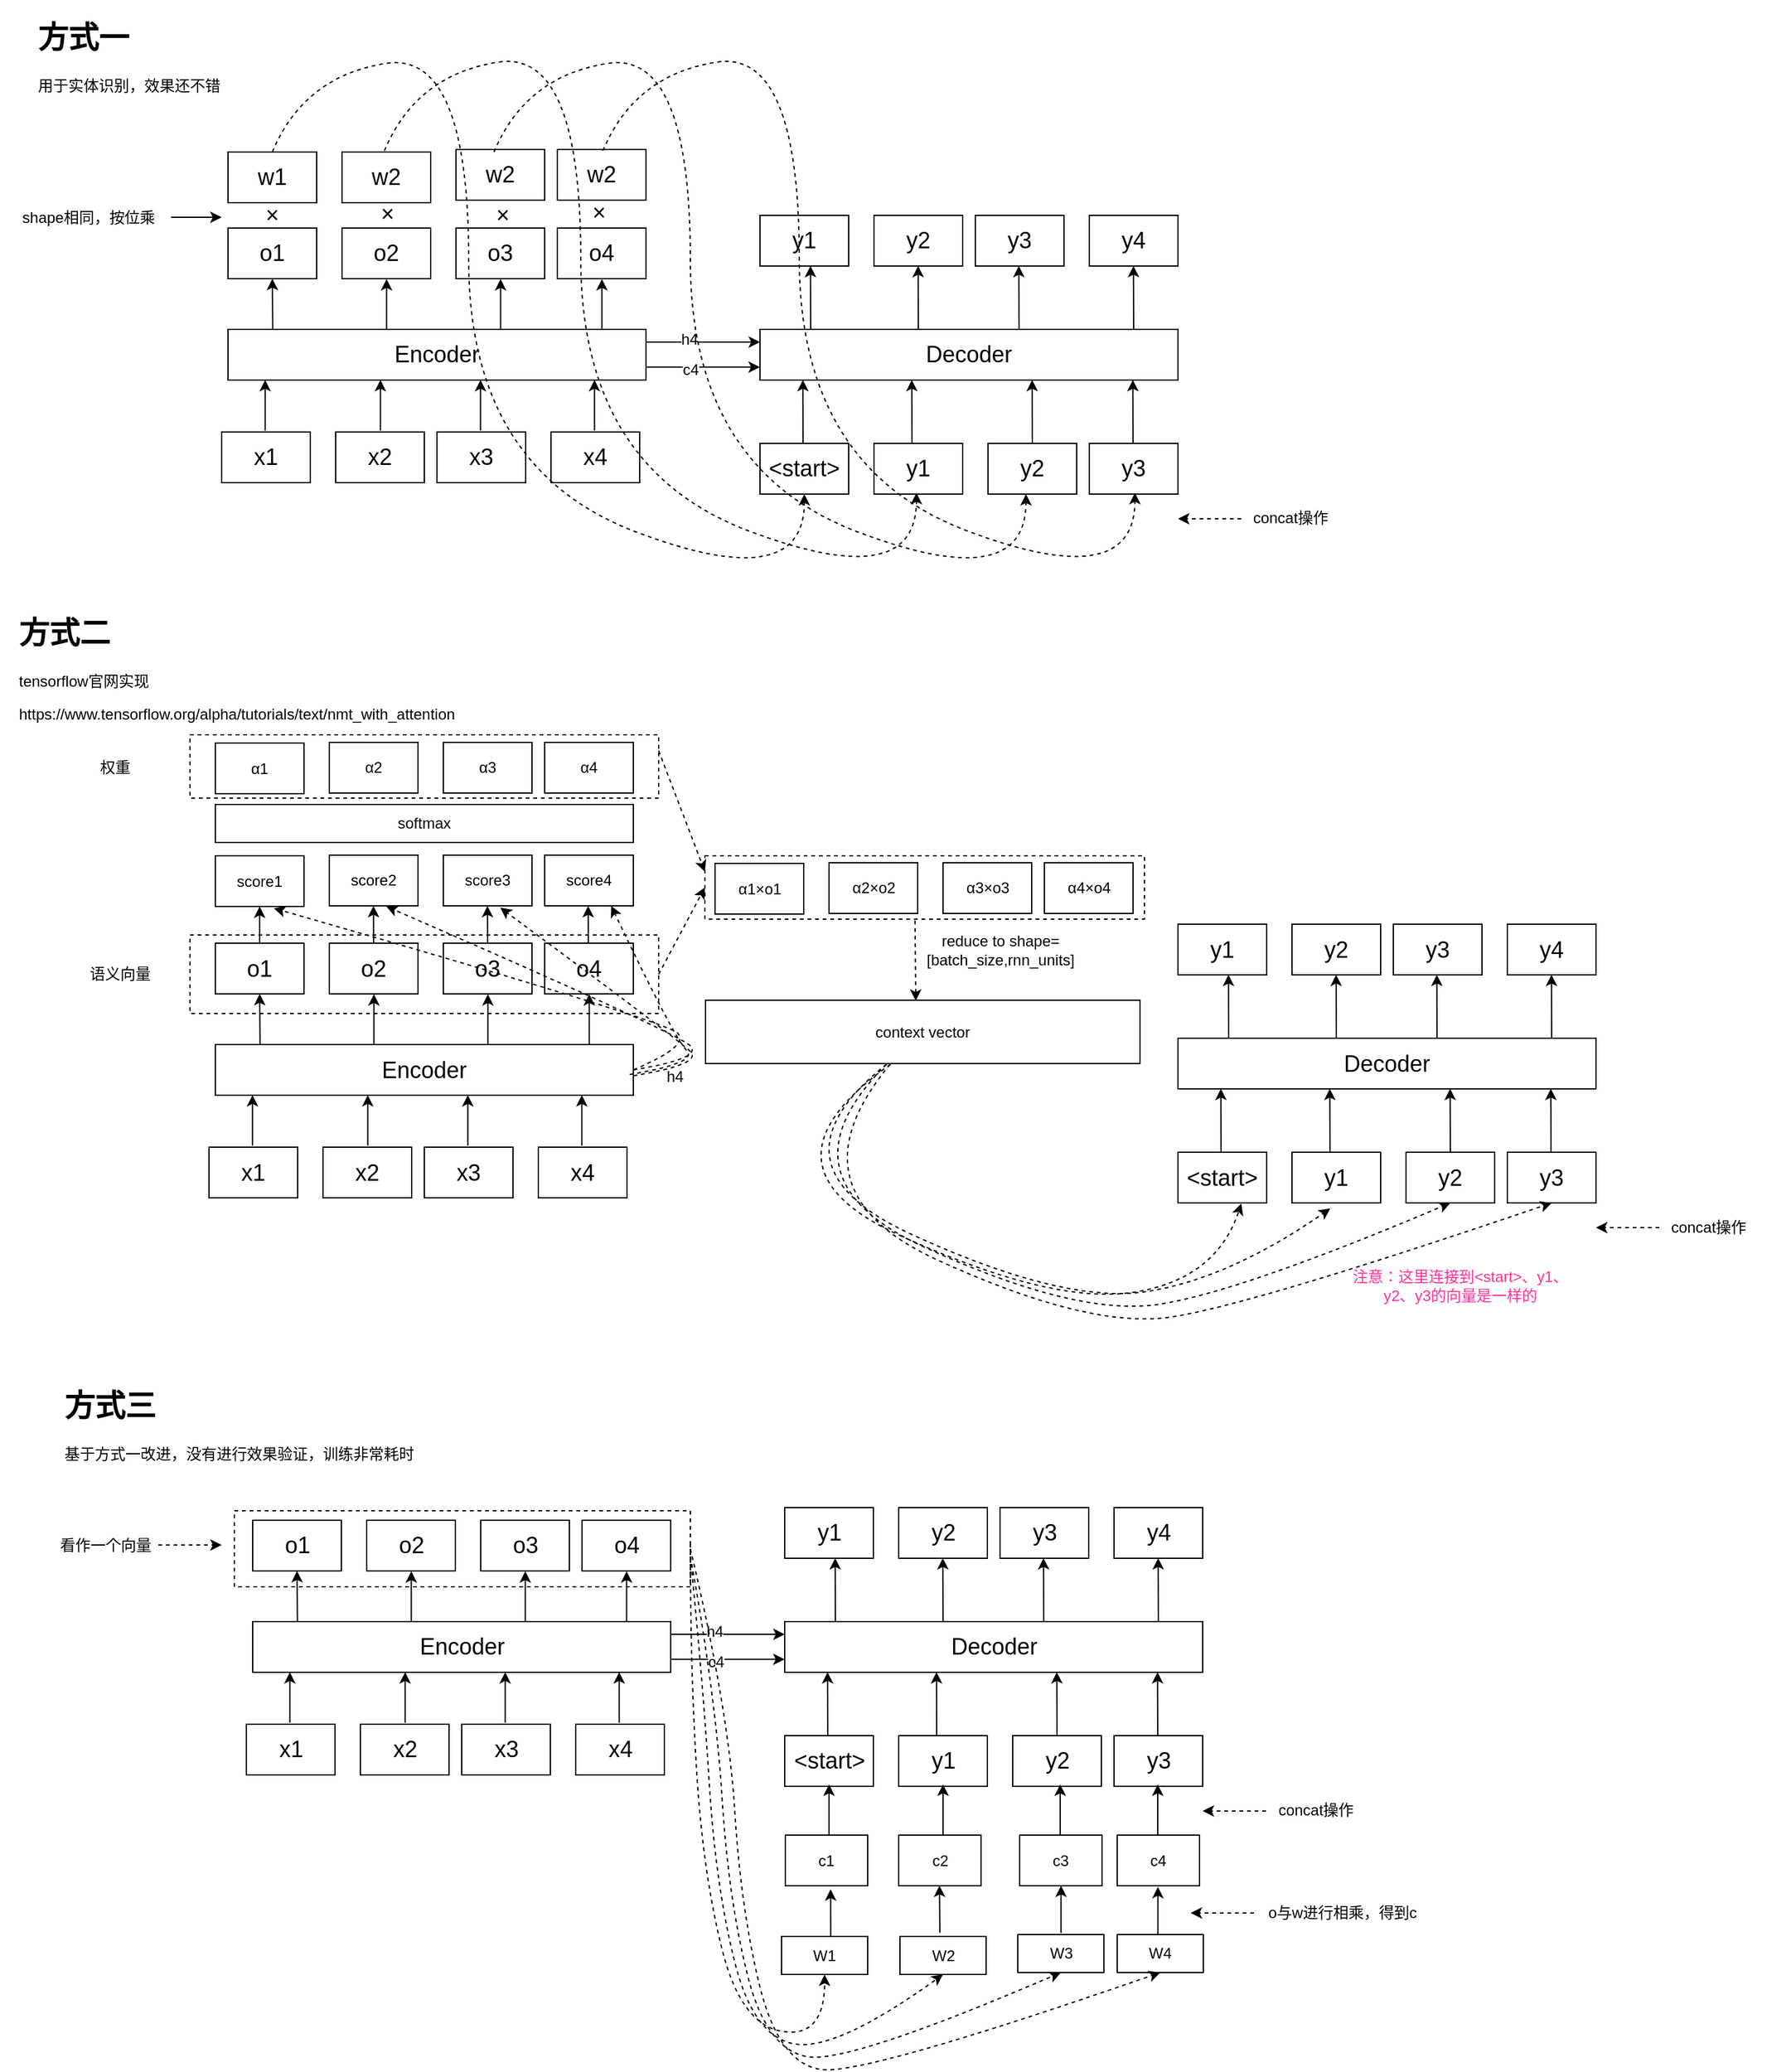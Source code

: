 <mxfile version="10.6.8"><diagram id="kOl_Muv2da4jbgC5ucgN" name="Page-1"><mxGraphModel dx="2658" dy="1694" grid="1" gridSize="10" guides="1" tooltips="1" connect="1" arrows="1" fold="1" page="1" pageScale="1" pageWidth="2339" pageHeight="3300" math="0" shadow="0"><root><mxCell id="0"/><mxCell id="1" parent="0"/><mxCell id="mDI550b-f837Wu_zCt4z-213" value="" style="rounded=0;whiteSpace=wrap;html=1;fontColor=#FF3399;dashed=1;" vertex="1" parent="1"><mxGeometry x="335" y="1342.5" width="360" height="60" as="geometry"/></mxCell><mxCell id="mDI550b-f837Wu_zCt4z-120" value="" style="rounded=0;whiteSpace=wrap;html=1;dashed=1;" vertex="1" parent="1"><mxGeometry x="300" y="730" width="370" height="50" as="geometry"/></mxCell><mxCell id="mDI550b-f837Wu_zCt4z-116" value="" style="rounded=0;whiteSpace=wrap;html=1;dashed=1;" vertex="1" parent="1"><mxGeometry x="300" y="888" width="370" height="62" as="geometry"/></mxCell><mxCell id="mDI550b-f837Wu_zCt4z-1" value="&lt;font style=&quot;font-size: 18px&quot;&gt;Encoder&lt;/font&gt;" style="rounded=0;whiteSpace=wrap;html=1;" vertex="1" parent="1"><mxGeometry x="330" y="410" width="330" height="40" as="geometry"/></mxCell><mxCell id="mDI550b-f837Wu_zCt4z-3" value="&lt;font style=&quot;font-size: 18px&quot;&gt;o1&lt;/font&gt;" style="rounded=0;whiteSpace=wrap;html=1;" vertex="1" parent="1"><mxGeometry x="330" y="330" width="70" height="40" as="geometry"/></mxCell><mxCell id="mDI550b-f837Wu_zCt4z-4" value="&lt;font style=&quot;font-size: 18px&quot;&gt;o2&lt;/font&gt;" style="rounded=0;whiteSpace=wrap;html=1;" vertex="1" parent="1"><mxGeometry x="420" y="330" width="70" height="40" as="geometry"/></mxCell><mxCell id="mDI550b-f837Wu_zCt4z-5" value="&lt;font style=&quot;font-size: 18px&quot;&gt;o3&lt;/font&gt;" style="rounded=0;whiteSpace=wrap;html=1;" vertex="1" parent="1"><mxGeometry x="510" y="330" width="70" height="40" as="geometry"/></mxCell><mxCell id="mDI550b-f837Wu_zCt4z-6" value="&lt;font style=&quot;font-size: 18px&quot;&gt;o4&lt;/font&gt;" style="rounded=0;whiteSpace=wrap;html=1;" vertex="1" parent="1"><mxGeometry x="590" y="330" width="70" height="40" as="geometry"/></mxCell><mxCell id="mDI550b-f837Wu_zCt4z-7" value="" style="endArrow=classic;html=1;entryX=0.5;entryY=1;entryDx=0;entryDy=0;exitX=0.107;exitY=0;exitDx=0;exitDy=0;exitPerimeter=0;" edge="1" parent="1" source="mDI550b-f837Wu_zCt4z-1" target="mDI550b-f837Wu_zCt4z-3"><mxGeometry width="50" height="50" relative="1" as="geometry"><mxPoint x="290" y="470" as="sourcePoint"/><mxPoint x="340" y="420" as="targetPoint"/></mxGeometry></mxCell><mxCell id="mDI550b-f837Wu_zCt4z-8" value="" style="endArrow=classic;html=1;entryX=0.5;entryY=1;entryDx=0;entryDy=0;exitX=0.107;exitY=0;exitDx=0;exitDy=0;exitPerimeter=0;" edge="1" parent="1"><mxGeometry width="50" height="50" relative="1" as="geometry"><mxPoint x="455.2" y="410.2" as="sourcePoint"/><mxPoint x="455.2" y="370.2" as="targetPoint"/></mxGeometry></mxCell><mxCell id="mDI550b-f837Wu_zCt4z-9" value="" style="endArrow=classic;html=1;entryX=0.5;entryY=1;entryDx=0;entryDy=0;exitX=0.107;exitY=0;exitDx=0;exitDy=0;exitPerimeter=0;" edge="1" parent="1"><mxGeometry width="50" height="50" relative="1" as="geometry"><mxPoint x="545.2" y="410.2" as="sourcePoint"/><mxPoint x="545.2" y="370.2" as="targetPoint"/></mxGeometry></mxCell><mxCell id="mDI550b-f837Wu_zCt4z-10" value="" style="endArrow=classic;html=1;entryX=0.5;entryY=1;entryDx=0;entryDy=0;exitX=0.107;exitY=0;exitDx=0;exitDy=0;exitPerimeter=0;" edge="1" parent="1"><mxGeometry width="50" height="50" relative="1" as="geometry"><mxPoint x="625.2" y="410.2" as="sourcePoint"/><mxPoint x="625.2" y="370.2" as="targetPoint"/></mxGeometry></mxCell><mxCell id="mDI550b-f837Wu_zCt4z-11" value="&lt;font style=&quot;font-size: 18px&quot;&gt;Decoder&lt;br&gt;&lt;/font&gt;" style="rounded=0;whiteSpace=wrap;html=1;" vertex="1" parent="1"><mxGeometry x="750" y="410" width="330" height="40" as="geometry"/></mxCell><mxCell id="mDI550b-f837Wu_zCt4z-13" value="&lt;font style=&quot;font-size: 18px&quot;&gt;&amp;lt;start&amp;gt;&lt;/font&gt;" style="rounded=0;whiteSpace=wrap;html=1;" vertex="1" parent="1"><mxGeometry x="750" y="500" width="70" height="40" as="geometry"/></mxCell><mxCell id="mDI550b-f837Wu_zCt4z-14" value="&lt;font style=&quot;font-size: 18px&quot;&gt;y1&lt;/font&gt;" style="rounded=0;whiteSpace=wrap;html=1;" vertex="1" parent="1"><mxGeometry x="840" y="500" width="70" height="40" as="geometry"/></mxCell><mxCell id="mDI550b-f837Wu_zCt4z-15" value="&lt;font style=&quot;font-size: 18px&quot;&gt;y2&lt;/font&gt;" style="rounded=0;whiteSpace=wrap;html=1;" vertex="1" parent="1"><mxGeometry x="930" y="500" width="70" height="40" as="geometry"/></mxCell><mxCell id="mDI550b-f837Wu_zCt4z-18" value="&lt;font style=&quot;font-size: 18px&quot;&gt;y3&lt;/font&gt;" style="rounded=0;whiteSpace=wrap;html=1;" vertex="1" parent="1"><mxGeometry x="1010" y="500" width="70" height="40" as="geometry"/></mxCell><mxCell id="mDI550b-f837Wu_zCt4z-19" value="&lt;font style=&quot;font-size: 18px&quot;&gt;y1&lt;/font&gt;" style="rounded=0;whiteSpace=wrap;html=1;" vertex="1" parent="1"><mxGeometry x="750" y="320" width="70" height="40" as="geometry"/></mxCell><mxCell id="mDI550b-f837Wu_zCt4z-20" value="&lt;font style=&quot;font-size: 18px&quot;&gt;y2&lt;/font&gt;" style="rounded=0;whiteSpace=wrap;html=1;" vertex="1" parent="1"><mxGeometry x="840" y="320" width="70" height="40" as="geometry"/></mxCell><mxCell id="mDI550b-f837Wu_zCt4z-21" value="&lt;font style=&quot;font-size: 18px&quot;&gt;y3&lt;/font&gt;" style="rounded=0;whiteSpace=wrap;html=1;" vertex="1" parent="1"><mxGeometry x="920" y="320" width="70" height="40" as="geometry"/></mxCell><mxCell id="mDI550b-f837Wu_zCt4z-22" value="&lt;font style=&quot;font-size: 18px&quot;&gt;y4&lt;/font&gt;" style="rounded=0;whiteSpace=wrap;html=1;" vertex="1" parent="1"><mxGeometry x="1010" y="320" width="70" height="40" as="geometry"/></mxCell><mxCell id="mDI550b-f837Wu_zCt4z-23" value="&lt;font style=&quot;font-size: 18px&quot;&gt;x1&lt;/font&gt;" style="rounded=0;whiteSpace=wrap;html=1;" vertex="1" parent="1"><mxGeometry x="325" y="491" width="70" height="40" as="geometry"/></mxCell><mxCell id="mDI550b-f837Wu_zCt4z-24" value="&lt;font style=&quot;font-size: 18px&quot;&gt;x2&lt;/font&gt;" style="rounded=0;whiteSpace=wrap;html=1;" vertex="1" parent="1"><mxGeometry x="415" y="491" width="70" height="40" as="geometry"/></mxCell><mxCell id="mDI550b-f837Wu_zCt4z-25" value="&lt;font style=&quot;font-size: 18px&quot;&gt;x3&lt;/font&gt;" style="rounded=0;whiteSpace=wrap;html=1;" vertex="1" parent="1"><mxGeometry x="495" y="491" width="70" height="40" as="geometry"/></mxCell><mxCell id="mDI550b-f837Wu_zCt4z-26" value="&lt;font style=&quot;font-size: 18px&quot;&gt;x4&lt;/font&gt;" style="rounded=0;whiteSpace=wrap;html=1;" vertex="1" parent="1"><mxGeometry x="585" y="491" width="70" height="40" as="geometry"/></mxCell><mxCell id="mDI550b-f837Wu_zCt4z-27" value="" style="endArrow=classic;html=1;entryX=0.5;entryY=1;entryDx=0;entryDy=0;exitX=0.107;exitY=0;exitDx=0;exitDy=0;exitPerimeter=0;" edge="1" parent="1"><mxGeometry width="50" height="50" relative="1" as="geometry"><mxPoint x="359.333" y="489.833" as="sourcePoint"/><mxPoint x="359.333" y="449.833" as="targetPoint"/></mxGeometry></mxCell><mxCell id="mDI550b-f837Wu_zCt4z-28" value="" style="endArrow=classic;html=1;entryX=0.5;entryY=1;entryDx=0;entryDy=0;exitX=0.107;exitY=0;exitDx=0;exitDy=0;exitPerimeter=0;" edge="1" parent="1"><mxGeometry width="50" height="50" relative="1" as="geometry"><mxPoint x="450.333" y="489.833" as="sourcePoint"/><mxPoint x="450.333" y="449.833" as="targetPoint"/></mxGeometry></mxCell><mxCell id="mDI550b-f837Wu_zCt4z-29" value="" style="endArrow=classic;html=1;entryX=0.5;entryY=1;entryDx=0;entryDy=0;exitX=0.107;exitY=0;exitDx=0;exitDy=0;exitPerimeter=0;" edge="1" parent="1"><mxGeometry width="50" height="50" relative="1" as="geometry"><mxPoint x="529.333" y="489.833" as="sourcePoint"/><mxPoint x="529.333" y="449.833" as="targetPoint"/></mxGeometry></mxCell><mxCell id="mDI550b-f837Wu_zCt4z-30" value="" style="endArrow=classic;html=1;entryX=0.5;entryY=1;entryDx=0;entryDy=0;exitX=0.107;exitY=0;exitDx=0;exitDy=0;exitPerimeter=0;" edge="1" parent="1"><mxGeometry width="50" height="50" relative="1" as="geometry"><mxPoint x="619.333" y="489.833" as="sourcePoint"/><mxPoint x="619.333" y="449.833" as="targetPoint"/></mxGeometry></mxCell><mxCell id="mDI550b-f837Wu_zCt4z-33" value="&lt;font style=&quot;font-size: 18px&quot;&gt;w1&lt;/font&gt;" style="rounded=0;whiteSpace=wrap;html=1;" vertex="1" parent="1"><mxGeometry x="330" y="270" width="70" height="40" as="geometry"/></mxCell><mxCell id="mDI550b-f837Wu_zCt4z-34" value="&lt;font style=&quot;font-size: 18px&quot;&gt;w2&lt;/font&gt;" style="rounded=0;whiteSpace=wrap;html=1;" vertex="1" parent="1"><mxGeometry x="420" y="270" width="70" height="40" as="geometry"/></mxCell><mxCell id="mDI550b-f837Wu_zCt4z-35" value="&lt;font style=&quot;font-size: 18px&quot;&gt;w2&lt;/font&gt;" style="rounded=0;whiteSpace=wrap;html=1;" vertex="1" parent="1"><mxGeometry x="510" y="268" width="70" height="40" as="geometry"/></mxCell><mxCell id="mDI550b-f837Wu_zCt4z-36" value="&lt;font style=&quot;font-size: 18px&quot;&gt;w2&lt;/font&gt;" style="rounded=0;whiteSpace=wrap;html=1;" vertex="1" parent="1"><mxGeometry x="590" y="268" width="70" height="40" as="geometry"/></mxCell><mxCell id="mDI550b-f837Wu_zCt4z-37" value="&lt;font style=&quot;font-size: 18px&quot;&gt;×&lt;/font&gt;" style="text;html=1;strokeColor=none;fillColor=none;align=center;verticalAlign=middle;whiteSpace=wrap;rounded=0;" vertex="1" parent="1"><mxGeometry x="345" y="310" width="40" height="20" as="geometry"/></mxCell><mxCell id="mDI550b-f837Wu_zCt4z-38" value="&lt;font style=&quot;font-size: 18px&quot;&gt;×&lt;/font&gt;" style="text;html=1;strokeColor=none;fillColor=none;align=center;verticalAlign=middle;whiteSpace=wrap;rounded=0;" vertex="1" parent="1"><mxGeometry x="436" y="309" width="40" height="20" as="geometry"/></mxCell><mxCell id="mDI550b-f837Wu_zCt4z-39" value="&lt;font style=&quot;font-size: 18px&quot;&gt;×&lt;/font&gt;" style="text;html=1;strokeColor=none;fillColor=none;align=center;verticalAlign=middle;whiteSpace=wrap;rounded=0;" vertex="1" parent="1"><mxGeometry x="527" y="310" width="40" height="20" as="geometry"/></mxCell><mxCell id="mDI550b-f837Wu_zCt4z-40" value="&lt;font style=&quot;font-size: 18px&quot;&gt;×&lt;/font&gt;" style="text;html=1;strokeColor=none;fillColor=none;align=center;verticalAlign=middle;whiteSpace=wrap;rounded=0;" vertex="1" parent="1"><mxGeometry x="603" y="308" width="40" height="20" as="geometry"/></mxCell><mxCell id="mDI550b-f837Wu_zCt4z-41" value="&lt;font style=&quot;font-size: 12px&quot;&gt;shape相同，按位乘&lt;/font&gt;" style="text;html=1;strokeColor=none;fillColor=none;align=center;verticalAlign=middle;whiteSpace=wrap;rounded=0;" vertex="1" parent="1"><mxGeometry x="150" y="312" width="140" height="20" as="geometry"/></mxCell><mxCell id="mDI550b-f837Wu_zCt4z-42" value="" style="endArrow=classic;html=1;" edge="1" parent="1"><mxGeometry width="50" height="50" relative="1" as="geometry"><mxPoint x="285" y="321.5" as="sourcePoint"/><mxPoint x="325" y="321.5" as="targetPoint"/></mxGeometry></mxCell><mxCell id="mDI550b-f837Wu_zCt4z-45" value="" style="endArrow=classic;html=1;exitX=1;exitY=0.25;exitDx=0;exitDy=0;entryX=0;entryY=0.25;entryDx=0;entryDy=0;" edge="1" parent="1" source="mDI550b-f837Wu_zCt4z-1" target="mDI550b-f837Wu_zCt4z-11"><mxGeometry width="50" height="50" relative="1" as="geometry"><mxPoint x="670" y="430" as="sourcePoint"/><mxPoint x="720" y="380" as="targetPoint"/></mxGeometry></mxCell><mxCell id="mDI550b-f837Wu_zCt4z-47" value="h4" style="text;html=1;resizable=0;points=[];align=center;verticalAlign=middle;labelBackgroundColor=#ffffff;" vertex="1" connectable="0" parent="mDI550b-f837Wu_zCt4z-45"><mxGeometry x="-0.246" y="2" relative="1" as="geometry"><mxPoint as="offset"/></mxGeometry></mxCell><mxCell id="mDI550b-f837Wu_zCt4z-46" value="" style="endArrow=classic;html=1;exitX=1;exitY=0.25;exitDx=0;exitDy=0;entryX=0;entryY=0.25;entryDx=0;entryDy=0;" edge="1" parent="1"><mxGeometry width="50" height="50" relative="1" as="geometry"><mxPoint x="660.241" y="439.759" as="sourcePoint"/><mxPoint x="749.897" y="439.759" as="targetPoint"/></mxGeometry></mxCell><mxCell id="mDI550b-f837Wu_zCt4z-48" value="c4&lt;br&gt;" style="text;html=1;resizable=0;points=[];align=center;verticalAlign=middle;labelBackgroundColor=#ffffff;" vertex="1" connectable="0" parent="mDI550b-f837Wu_zCt4z-46"><mxGeometry x="-0.215" y="-2" relative="1" as="geometry"><mxPoint as="offset"/></mxGeometry></mxCell><mxCell id="mDI550b-f837Wu_zCt4z-50" value="" style="curved=1;endArrow=classic;html=1;entryX=0.5;entryY=1;entryDx=0;entryDy=0;exitX=0.5;exitY=0;exitDx=0;exitDy=0;dashed=1;" edge="1" parent="1" source="mDI550b-f837Wu_zCt4z-33" target="mDI550b-f837Wu_zCt4z-13"><mxGeometry width="50" height="50" relative="1" as="geometry"><mxPoint x="400" y="670" as="sourcePoint"/><mxPoint x="450" y="620" as="targetPoint"/><Array as="points"><mxPoint x="390" y="210"/><mxPoint x="520" y="190"/><mxPoint x="520" y="520"/><mxPoint x="785" y="620"/></Array></mxGeometry></mxCell><mxCell id="mDI550b-f837Wu_zCt4z-51" value="" style="curved=1;endArrow=classic;html=1;entryX=0.5;entryY=1;entryDx=0;entryDy=0;exitX=0.5;exitY=0;exitDx=0;exitDy=0;dashed=1;" edge="1" parent="1"><mxGeometry width="50" height="50" relative="1" as="geometry"><mxPoint x="453.5" y="269" as="sourcePoint"/><mxPoint x="873.5" y="539" as="targetPoint"/><Array as="points"><mxPoint x="478.5" y="209"/><mxPoint x="608.5" y="189"/><mxPoint x="608.5" y="519"/><mxPoint x="873.5" y="619"/></Array></mxGeometry></mxCell><mxCell id="mDI550b-f837Wu_zCt4z-52" value="" style="curved=1;endArrow=classic;html=1;entryX=0.5;entryY=1;entryDx=0;entryDy=0;exitX=0.5;exitY=0;exitDx=0;exitDy=0;dashed=1;" edge="1" parent="1"><mxGeometry width="50" height="50" relative="1" as="geometry"><mxPoint x="540" y="270" as="sourcePoint"/><mxPoint x="960" y="540" as="targetPoint"/><Array as="points"><mxPoint x="565" y="210"/><mxPoint x="695" y="190"/><mxPoint x="695" y="520"/><mxPoint x="960" y="620"/></Array></mxGeometry></mxCell><mxCell id="mDI550b-f837Wu_zCt4z-53" value="" style="curved=1;endArrow=classic;html=1;entryX=0.5;entryY=1;entryDx=0;entryDy=0;exitX=0.5;exitY=0;exitDx=0;exitDy=0;dashed=1;" edge="1" parent="1"><mxGeometry width="50" height="50" relative="1" as="geometry"><mxPoint x="626" y="269" as="sourcePoint"/><mxPoint x="1046" y="539" as="targetPoint"/><Array as="points"><mxPoint x="651" y="209"/><mxPoint x="781" y="189"/><mxPoint x="781" y="519"/><mxPoint x="1046" y="619"/></Array></mxGeometry></mxCell><mxCell id="mDI550b-f837Wu_zCt4z-54" value="concat操作" style="text;html=1;strokeColor=none;fillColor=none;align=center;verticalAlign=middle;whiteSpace=wrap;rounded=0;" vertex="1" parent="1"><mxGeometry x="1124" y="549" width="90" height="20" as="geometry"/></mxCell><mxCell id="mDI550b-f837Wu_zCt4z-55" value="" style="endArrow=classic;html=1;dashed=1;" edge="1" parent="1"><mxGeometry width="50" height="50" relative="1" as="geometry"><mxPoint x="1130" y="559.5" as="sourcePoint"/><mxPoint x="1080" y="559.5" as="targetPoint"/></mxGeometry></mxCell><mxCell id="mDI550b-f837Wu_zCt4z-56" value="" style="endArrow=classic;html=1;entryX=0.5;entryY=1;entryDx=0;entryDy=0;" edge="1" parent="1"><mxGeometry width="50" height="50" relative="1" as="geometry"><mxPoint x="784" y="500" as="sourcePoint"/><mxPoint x="783.833" y="449.833" as="targetPoint"/></mxGeometry></mxCell><mxCell id="mDI550b-f837Wu_zCt4z-57" value="" style="endArrow=classic;html=1;entryX=0.5;entryY=1;entryDx=0;entryDy=0;" edge="1" parent="1"><mxGeometry width="50" height="50" relative="1" as="geometry"><mxPoint x="870" y="500" as="sourcePoint"/><mxPoint x="869.833" y="449.833" as="targetPoint"/></mxGeometry></mxCell><mxCell id="mDI550b-f837Wu_zCt4z-58" value="" style="endArrow=classic;html=1;entryX=0.5;entryY=1;entryDx=0;entryDy=0;" edge="1" parent="1"><mxGeometry width="50" height="50" relative="1" as="geometry"><mxPoint x="965" y="500" as="sourcePoint"/><mxPoint x="964.833" y="449.833" as="targetPoint"/></mxGeometry></mxCell><mxCell id="mDI550b-f837Wu_zCt4z-59" value="" style="endArrow=classic;html=1;entryX=0.5;entryY=1;entryDx=0;entryDy=0;" edge="1" parent="1"><mxGeometry width="50" height="50" relative="1" as="geometry"><mxPoint x="1044.5" y="500" as="sourcePoint"/><mxPoint x="1044.333" y="449.833" as="targetPoint"/></mxGeometry></mxCell><mxCell id="mDI550b-f837Wu_zCt4z-60" value="" style="endArrow=classic;html=1;entryX=0.5;entryY=1;entryDx=0;entryDy=0;" edge="1" parent="1"><mxGeometry width="50" height="50" relative="1" as="geometry"><mxPoint x="1045" y="410" as="sourcePoint"/><mxPoint x="1044.833" y="359.833" as="targetPoint"/></mxGeometry></mxCell><mxCell id="mDI550b-f837Wu_zCt4z-61" value="" style="endArrow=classic;html=1;entryX=0.5;entryY=1;entryDx=0;entryDy=0;" edge="1" parent="1"><mxGeometry width="50" height="50" relative="1" as="geometry"><mxPoint x="954.5" y="410" as="sourcePoint"/><mxPoint x="954.333" y="359.833" as="targetPoint"/></mxGeometry></mxCell><mxCell id="mDI550b-f837Wu_zCt4z-62" value="" style="endArrow=classic;html=1;entryX=0.5;entryY=1;entryDx=0;entryDy=0;" edge="1" parent="1"><mxGeometry width="50" height="50" relative="1" as="geometry"><mxPoint x="875" y="410" as="sourcePoint"/><mxPoint x="874.833" y="359.833" as="targetPoint"/></mxGeometry></mxCell><mxCell id="mDI550b-f837Wu_zCt4z-63" value="" style="endArrow=classic;html=1;entryX=0.5;entryY=1;entryDx=0;entryDy=0;" edge="1" parent="1"><mxGeometry width="50" height="50" relative="1" as="geometry"><mxPoint x="790" y="410" as="sourcePoint"/><mxPoint x="789.833" y="359.833" as="targetPoint"/></mxGeometry></mxCell><mxCell id="mDI550b-f837Wu_zCt4z-65" value="&lt;h1&gt;方式一&lt;/h1&gt;&lt;p&gt;用于实体识别，效果还不错&lt;/p&gt;" style="text;html=1;strokeColor=none;fillColor=none;spacing=5;spacingTop=-20;whiteSpace=wrap;overflow=hidden;rounded=0;" vertex="1" parent="1"><mxGeometry x="175" y="160" width="190" height="80" as="geometry"/></mxCell><mxCell id="mDI550b-f837Wu_zCt4z-66" value="&lt;h1&gt;方式二&lt;/h1&gt;&lt;p&gt;tensorflow官网实现&lt;/p&gt;&lt;p&gt;https://www.tensorflow.org/alpha/tutorials/text/nmt_with_attention&lt;br&gt;&lt;/p&gt;" style="text;html=1;strokeColor=none;fillColor=none;spacing=5;spacingTop=-20;whiteSpace=wrap;overflow=hidden;rounded=0;" vertex="1" parent="1"><mxGeometry x="160" y="630" width="430" height="100" as="geometry"/></mxCell><mxCell id="mDI550b-f837Wu_zCt4z-67" value="&lt;font style=&quot;font-size: 18px&quot;&gt;Encoder&lt;/font&gt;" style="rounded=0;whiteSpace=wrap;html=1;" vertex="1" parent="1"><mxGeometry x="320" y="974.5" width="330" height="40" as="geometry"/></mxCell><mxCell id="mDI550b-f837Wu_zCt4z-68" value="&lt;font style=&quot;font-size: 18px&quot;&gt;o1&lt;/font&gt;" style="rounded=0;whiteSpace=wrap;html=1;" vertex="1" parent="1"><mxGeometry x="320" y="894.5" width="70" height="40" as="geometry"/></mxCell><mxCell id="mDI550b-f837Wu_zCt4z-69" value="&lt;font style=&quot;font-size: 18px&quot;&gt;o2&lt;/font&gt;" style="rounded=0;whiteSpace=wrap;html=1;" vertex="1" parent="1"><mxGeometry x="410" y="894.5" width="70" height="40" as="geometry"/></mxCell><mxCell id="mDI550b-f837Wu_zCt4z-70" value="&lt;font style=&quot;font-size: 18px&quot;&gt;o3&lt;/font&gt;" style="rounded=0;whiteSpace=wrap;html=1;" vertex="1" parent="1"><mxGeometry x="500" y="894.5" width="70" height="40" as="geometry"/></mxCell><mxCell id="mDI550b-f837Wu_zCt4z-71" value="&lt;font style=&quot;font-size: 18px&quot;&gt;o4&lt;/font&gt;" style="rounded=0;whiteSpace=wrap;html=1;" vertex="1" parent="1"><mxGeometry x="580" y="894.5" width="70" height="40" as="geometry"/></mxCell><mxCell id="mDI550b-f837Wu_zCt4z-72" value="" style="endArrow=classic;html=1;entryX=0.5;entryY=1;entryDx=0;entryDy=0;exitX=0.107;exitY=0;exitDx=0;exitDy=0;exitPerimeter=0;" edge="1" parent="1" source="mDI550b-f837Wu_zCt4z-67" target="mDI550b-f837Wu_zCt4z-68"><mxGeometry width="50" height="50" relative="1" as="geometry"><mxPoint x="280" y="1034.5" as="sourcePoint"/><mxPoint x="330" y="984.5" as="targetPoint"/></mxGeometry></mxCell><mxCell id="mDI550b-f837Wu_zCt4z-73" value="" style="endArrow=classic;html=1;entryX=0.5;entryY=1;entryDx=0;entryDy=0;exitX=0.107;exitY=0;exitDx=0;exitDy=0;exitPerimeter=0;" edge="1" parent="1"><mxGeometry width="50" height="50" relative="1" as="geometry"><mxPoint x="445.2" y="974.7" as="sourcePoint"/><mxPoint x="445.2" y="934.7" as="targetPoint"/></mxGeometry></mxCell><mxCell id="mDI550b-f837Wu_zCt4z-74" value="" style="endArrow=classic;html=1;entryX=0.5;entryY=1;entryDx=0;entryDy=0;exitX=0.107;exitY=0;exitDx=0;exitDy=0;exitPerimeter=0;" edge="1" parent="1"><mxGeometry width="50" height="50" relative="1" as="geometry"><mxPoint x="535.2" y="974.7" as="sourcePoint"/><mxPoint x="535.2" y="934.7" as="targetPoint"/></mxGeometry></mxCell><mxCell id="mDI550b-f837Wu_zCt4z-75" value="" style="endArrow=classic;html=1;entryX=0.5;entryY=1;entryDx=0;entryDy=0;exitX=0.107;exitY=0;exitDx=0;exitDy=0;exitPerimeter=0;" edge="1" parent="1"><mxGeometry width="50" height="50" relative="1" as="geometry"><mxPoint x="615.2" y="974.7" as="sourcePoint"/><mxPoint x="615.2" y="934.7" as="targetPoint"/></mxGeometry></mxCell><mxCell id="mDI550b-f837Wu_zCt4z-76" value="&lt;font style=&quot;font-size: 18px&quot;&gt;x1&lt;/font&gt;" style="rounded=0;whiteSpace=wrap;html=1;" vertex="1" parent="1"><mxGeometry x="315" y="1055.5" width="70" height="40" as="geometry"/></mxCell><mxCell id="mDI550b-f837Wu_zCt4z-77" value="&lt;font style=&quot;font-size: 18px&quot;&gt;x2&lt;/font&gt;" style="rounded=0;whiteSpace=wrap;html=1;" vertex="1" parent="1"><mxGeometry x="405" y="1055.5" width="70" height="40" as="geometry"/></mxCell><mxCell id="mDI550b-f837Wu_zCt4z-78" value="&lt;font style=&quot;font-size: 18px&quot;&gt;x3&lt;/font&gt;" style="rounded=0;whiteSpace=wrap;html=1;" vertex="1" parent="1"><mxGeometry x="485" y="1055.5" width="70" height="40" as="geometry"/></mxCell><mxCell id="mDI550b-f837Wu_zCt4z-79" value="&lt;font style=&quot;font-size: 18px&quot;&gt;x4&lt;/font&gt;" style="rounded=0;whiteSpace=wrap;html=1;" vertex="1" parent="1"><mxGeometry x="575" y="1055.5" width="70" height="40" as="geometry"/></mxCell><mxCell id="mDI550b-f837Wu_zCt4z-80" value="" style="endArrow=classic;html=1;entryX=0.5;entryY=1;entryDx=0;entryDy=0;exitX=0.107;exitY=0;exitDx=0;exitDy=0;exitPerimeter=0;" edge="1" parent="1"><mxGeometry width="50" height="50" relative="1" as="geometry"><mxPoint x="349.333" y="1054.333" as="sourcePoint"/><mxPoint x="349.333" y="1014.333" as="targetPoint"/></mxGeometry></mxCell><mxCell id="mDI550b-f837Wu_zCt4z-81" value="" style="endArrow=classic;html=1;entryX=0.5;entryY=1;entryDx=0;entryDy=0;exitX=0.107;exitY=0;exitDx=0;exitDy=0;exitPerimeter=0;" edge="1" parent="1"><mxGeometry width="50" height="50" relative="1" as="geometry"><mxPoint x="440.333" y="1054.333" as="sourcePoint"/><mxPoint x="440.333" y="1014.333" as="targetPoint"/></mxGeometry></mxCell><mxCell id="mDI550b-f837Wu_zCt4z-82" value="" style="endArrow=classic;html=1;entryX=0.5;entryY=1;entryDx=0;entryDy=0;exitX=0.107;exitY=0;exitDx=0;exitDy=0;exitPerimeter=0;" edge="1" parent="1"><mxGeometry width="50" height="50" relative="1" as="geometry"><mxPoint x="519.333" y="1054.333" as="sourcePoint"/><mxPoint x="519.333" y="1014.333" as="targetPoint"/></mxGeometry></mxCell><mxCell id="mDI550b-f837Wu_zCt4z-83" value="" style="endArrow=classic;html=1;entryX=0.5;entryY=1;entryDx=0;entryDy=0;exitX=0.107;exitY=0;exitDx=0;exitDy=0;exitPerimeter=0;" edge="1" parent="1"><mxGeometry width="50" height="50" relative="1" as="geometry"><mxPoint x="609.333" y="1054.333" as="sourcePoint"/><mxPoint x="609.333" y="1014.333" as="targetPoint"/></mxGeometry></mxCell><mxCell id="mDI550b-f837Wu_zCt4z-96" value="score1" style="rounded=0;whiteSpace=wrap;html=1;" vertex="1" parent="1"><mxGeometry x="320" y="825.5" width="70" height="40" as="geometry"/></mxCell><mxCell id="mDI550b-f837Wu_zCt4z-97" value="&lt;span&gt;score2&lt;/span&gt;" style="rounded=0;whiteSpace=wrap;html=1;" vertex="1" parent="1"><mxGeometry x="410" y="825" width="70" height="40" as="geometry"/></mxCell><mxCell id="mDI550b-f837Wu_zCt4z-98" value="&lt;span&gt;score3&lt;/span&gt;" style="rounded=0;whiteSpace=wrap;html=1;" vertex="1" parent="1"><mxGeometry x="500" y="825" width="70" height="40" as="geometry"/></mxCell><mxCell id="mDI550b-f837Wu_zCt4z-99" value="&lt;span&gt;score4&lt;/span&gt;" style="rounded=0;whiteSpace=wrap;html=1;" vertex="1" parent="1"><mxGeometry x="580" y="825" width="70" height="40" as="geometry"/></mxCell><mxCell id="mDI550b-f837Wu_zCt4z-100" value="" style="endArrow=classic;html=1;entryX=0.5;entryY=1;entryDx=0;entryDy=0;" edge="1" parent="1" source="mDI550b-f837Wu_zCt4z-68" target="mDI550b-f837Wu_zCt4z-96"><mxGeometry width="50" height="50" relative="1" as="geometry"><mxPoint x="235" y="945.5" as="sourcePoint"/><mxPoint x="285" y="895.5" as="targetPoint"/></mxGeometry></mxCell><mxCell id="mDI550b-f837Wu_zCt4z-101" value="" style="endArrow=classic;html=1;entryX=0.5;entryY=1;entryDx=0;entryDy=0;" edge="1" parent="1"><mxGeometry width="50" height="50" relative="1" as="geometry"><mxPoint x="444.942" y="894" as="sourcePoint"/><mxPoint x="444.857" y="865.048" as="targetPoint"/></mxGeometry></mxCell><mxCell id="mDI550b-f837Wu_zCt4z-102" value="" style="endArrow=classic;html=1;entryX=0.5;entryY=1;entryDx=0;entryDy=0;" edge="1" parent="1"><mxGeometry width="50" height="50" relative="1" as="geometry"><mxPoint x="534.942" y="894" as="sourcePoint"/><mxPoint x="534.857" y="865.048" as="targetPoint"/></mxGeometry></mxCell><mxCell id="mDI550b-f837Wu_zCt4z-103" value="" style="endArrow=classic;html=1;entryX=0.5;entryY=1;entryDx=0;entryDy=0;" edge="1" parent="1"><mxGeometry width="50" height="50" relative="1" as="geometry"><mxPoint x="614.442" y="894" as="sourcePoint"/><mxPoint x="614.357" y="865.048" as="targetPoint"/></mxGeometry></mxCell><mxCell id="mDI550b-f837Wu_zCt4z-105" value="" style="curved=1;endArrow=classic;html=1;exitX=1;exitY=0.5;exitDx=0;exitDy=0;entryX=0.661;entryY=1.037;entryDx=0;entryDy=0;entryPerimeter=0;dashed=1;" edge="1" parent="1" source="mDI550b-f837Wu_zCt4z-67" target="mDI550b-f837Wu_zCt4z-96"><mxGeometry width="50" height="50" relative="1" as="geometry"><mxPoint x="675" y="1015.5" as="sourcePoint"/><mxPoint x="725" y="965.5" as="targetPoint"/><Array as="points"><mxPoint x="695" y="975.5"/><mxPoint x="675" y="955.5"/></Array></mxGeometry></mxCell><mxCell id="mDI550b-f837Wu_zCt4z-106" value="" style="curved=1;endArrow=classic;html=1;exitX=1;exitY=0.5;exitDx=0;exitDy=0;dashed=1;" edge="1" parent="1" source="mDI550b-f837Wu_zCt4z-67"><mxGeometry width="50" height="50" relative="1" as="geometry"><mxPoint x="660.095" y="1004.595" as="sourcePoint"/><mxPoint x="455" y="865.5" as="targetPoint"/><Array as="points"><mxPoint x="705" y="985.5"/><mxPoint x="685" y="965.5"/></Array></mxGeometry></mxCell><mxCell id="mDI550b-f837Wu_zCt4z-107" value="" style="curved=1;endArrow=classic;html=1;exitX=1;exitY=0.5;exitDx=0;exitDy=0;dashed=1;" edge="1" parent="1"><mxGeometry width="50" height="50" relative="1" as="geometry"><mxPoint x="650.095" y="999.095" as="sourcePoint"/><mxPoint x="545" y="866.5" as="targetPoint"/><Array as="points"><mxPoint x="705" y="990"/><mxPoint x="685" y="970"/></Array></mxGeometry></mxCell><mxCell id="mDI550b-f837Wu_zCt4z-108" value="" style="curved=1;endArrow=classic;html=1;exitX=1;exitY=0.5;exitDx=0;exitDy=0;dashed=1;entryX=0.75;entryY=1;entryDx=0;entryDy=0;" edge="1" parent="1" target="mDI550b-f837Wu_zCt4z-99"><mxGeometry width="50" height="50" relative="1" as="geometry"><mxPoint x="647.095" y="998.095" as="sourcePoint"/><mxPoint x="542" y="865.5" as="targetPoint"/><Array as="points"><mxPoint x="702" y="989"/><mxPoint x="682" y="969"/></Array></mxGeometry></mxCell><mxCell id="mDI550b-f837Wu_zCt4z-109" value="h4&lt;br&gt;" style="text;html=1;strokeColor=none;fillColor=none;align=center;verticalAlign=middle;whiteSpace=wrap;rounded=0;" vertex="1" parent="1"><mxGeometry x="663" y="989.5" width="40" height="20" as="geometry"/></mxCell><mxCell id="mDI550b-f837Wu_zCt4z-110" value="softmax" style="rounded=0;whiteSpace=wrap;html=1;" vertex="1" parent="1"><mxGeometry x="320" y="785" width="330" height="30" as="geometry"/></mxCell><mxCell id="mDI550b-f837Wu_zCt4z-112" value="&lt;div&gt;&lt;span&gt;α1&lt;/span&gt;&lt;br&gt;&lt;/div&gt;" style="rounded=0;whiteSpace=wrap;html=1;" vertex="1" parent="1"><mxGeometry x="320" y="736.5" width="70" height="40" as="geometry"/></mxCell><mxCell id="mDI550b-f837Wu_zCt4z-113" value="α2&lt;br&gt;" style="rounded=0;whiteSpace=wrap;html=1;" vertex="1" parent="1"><mxGeometry x="410" y="736" width="70" height="40" as="geometry"/></mxCell><mxCell id="mDI550b-f837Wu_zCt4z-114" value="α3&lt;br&gt;" style="rounded=0;whiteSpace=wrap;html=1;" vertex="1" parent="1"><mxGeometry x="500" y="736" width="70" height="40" as="geometry"/></mxCell><mxCell id="mDI550b-f837Wu_zCt4z-115" value="α4&lt;br&gt;" style="rounded=0;whiteSpace=wrap;html=1;" vertex="1" parent="1"><mxGeometry x="580" y="736" width="70" height="40" as="geometry"/></mxCell><mxCell id="mDI550b-f837Wu_zCt4z-119" value="语义向量" style="text;html=1;strokeColor=none;fillColor=none;align=center;verticalAlign=middle;whiteSpace=wrap;rounded=0;dashed=1;" vertex="1" parent="1"><mxGeometry x="210" y="909" width="70" height="20" as="geometry"/></mxCell><mxCell id="mDI550b-f837Wu_zCt4z-121" value="权重" style="text;html=1;strokeColor=none;fillColor=none;align=center;verticalAlign=middle;whiteSpace=wrap;rounded=0;dashed=1;" vertex="1" parent="1"><mxGeometry x="206" y="746" width="70" height="20" as="geometry"/></mxCell><mxCell id="mDI550b-f837Wu_zCt4z-122" value="" style="rounded=0;whiteSpace=wrap;html=1;dashed=1;" vertex="1" parent="1"><mxGeometry x="706.5" y="825.5" width="347" height="50" as="geometry"/></mxCell><mxCell id="mDI550b-f837Wu_zCt4z-123" value="&lt;div&gt;&lt;span&gt;α1×o1&lt;/span&gt;&lt;br&gt;&lt;/div&gt;" style="rounded=0;whiteSpace=wrap;html=1;" vertex="1" parent="1"><mxGeometry x="714.5" y="831.5" width="70" height="40" as="geometry"/></mxCell><mxCell id="mDI550b-f837Wu_zCt4z-124" value="α2×o2&lt;br&gt;" style="rounded=0;whiteSpace=wrap;html=1;" vertex="1" parent="1"><mxGeometry x="804.5" y="831" width="70" height="40" as="geometry"/></mxCell><mxCell id="mDI550b-f837Wu_zCt4z-125" value="α3×o3&lt;br&gt;" style="rounded=0;whiteSpace=wrap;html=1;" vertex="1" parent="1"><mxGeometry x="894.5" y="831" width="70" height="40" as="geometry"/></mxCell><mxCell id="mDI550b-f837Wu_zCt4z-126" value="α4×o4&lt;br&gt;" style="rounded=0;whiteSpace=wrap;html=1;" vertex="1" parent="1"><mxGeometry x="974.5" y="831" width="70" height="40" as="geometry"/></mxCell><mxCell id="mDI550b-f837Wu_zCt4z-127" value="" style="endArrow=classic;html=1;dashed=1;exitX=1;exitY=0.5;exitDx=0;exitDy=0;entryX=0;entryY=0.5;entryDx=0;entryDy=0;" edge="1" parent="1" source="mDI550b-f837Wu_zCt4z-116" target="mDI550b-f837Wu_zCt4z-122"><mxGeometry width="50" height="50" relative="1" as="geometry"><mxPoint x="710" y="940" as="sourcePoint"/><mxPoint x="760" y="890" as="targetPoint"/></mxGeometry></mxCell><mxCell id="mDI550b-f837Wu_zCt4z-128" value="" style="endArrow=classic;html=1;dashed=1;exitX=1;exitY=0.25;exitDx=0;exitDy=0;entryX=0;entryY=0.25;entryDx=0;entryDy=0;" edge="1" parent="1" source="mDI550b-f837Wu_zCt4z-120" target="mDI550b-f837Wu_zCt4z-122"><mxGeometry width="50" height="50" relative="1" as="geometry"><mxPoint x="630" y="690" as="sourcePoint"/><mxPoint x="720" y="740" as="targetPoint"/></mxGeometry></mxCell><mxCell id="mDI550b-f837Wu_zCt4z-130" value="context vector" style="rounded=0;whiteSpace=wrap;html=1;" vertex="1" parent="1"><mxGeometry x="707" y="939.5" width="343" height="50" as="geometry"/></mxCell><mxCell id="mDI550b-f837Wu_zCt4z-131" value="" style="endArrow=classic;html=1;dashed=1;exitX=0.478;exitY=1.023;exitDx=0;exitDy=0;exitPerimeter=0;" edge="1" parent="1" source="mDI550b-f837Wu_zCt4z-122"><mxGeometry width="50" height="50" relative="1" as="geometry"><mxPoint x="873" y="880" as="sourcePoint"/><mxPoint x="873" y="940" as="targetPoint"/></mxGeometry></mxCell><mxCell id="mDI550b-f837Wu_zCt4z-132" value="reduce to shape=&lt;br&gt;[batch_size,rnn_units]" style="text;html=1;strokeColor=none;fillColor=none;align=center;verticalAlign=middle;whiteSpace=wrap;rounded=0;" vertex="1" parent="1"><mxGeometry x="820" y="889.5" width="240" height="20" as="geometry"/></mxCell><mxCell id="mDI550b-f837Wu_zCt4z-133" value="&lt;font style=&quot;font-size: 18px&quot;&gt;Decoder&lt;/font&gt;" style="rounded=0;whiteSpace=wrap;html=1;" vertex="1" parent="1"><mxGeometry x="1080" y="969.5" width="330" height="40" as="geometry"/></mxCell><mxCell id="mDI550b-f837Wu_zCt4z-134" value="&lt;font style=&quot;font-size: 18px&quot;&gt;&amp;lt;start&amp;gt;&lt;/font&gt;" style="rounded=0;whiteSpace=wrap;html=1;" vertex="1" parent="1"><mxGeometry x="1080" y="1059.5" width="70" height="40" as="geometry"/></mxCell><mxCell id="mDI550b-f837Wu_zCt4z-135" value="&lt;font style=&quot;font-size: 18px&quot;&gt;y1&lt;/font&gt;" style="rounded=0;whiteSpace=wrap;html=1;" vertex="1" parent="1"><mxGeometry x="1170" y="1059.5" width="70" height="40" as="geometry"/></mxCell><mxCell id="mDI550b-f837Wu_zCt4z-136" value="&lt;font style=&quot;font-size: 18px&quot;&gt;y2&lt;/font&gt;" style="rounded=0;whiteSpace=wrap;html=1;" vertex="1" parent="1"><mxGeometry x="1260" y="1059.5" width="70" height="40" as="geometry"/></mxCell><mxCell id="mDI550b-f837Wu_zCt4z-137" value="&lt;font style=&quot;font-size: 18px&quot;&gt;y3&lt;/font&gt;" style="rounded=0;whiteSpace=wrap;html=1;" vertex="1" parent="1"><mxGeometry x="1340" y="1059.5" width="70" height="40" as="geometry"/></mxCell><mxCell id="mDI550b-f837Wu_zCt4z-138" value="concat操作" style="text;html=1;strokeColor=none;fillColor=none;align=center;verticalAlign=middle;whiteSpace=wrap;rounded=0;" vertex="1" parent="1"><mxGeometry x="1454" y="1108.5" width="90" height="20" as="geometry"/></mxCell><mxCell id="mDI550b-f837Wu_zCt4z-139" value="" style="endArrow=classic;html=1;dashed=1;" edge="1" parent="1"><mxGeometry width="50" height="50" relative="1" as="geometry"><mxPoint x="1460" y="1119" as="sourcePoint"/><mxPoint x="1410" y="1119" as="targetPoint"/></mxGeometry></mxCell><mxCell id="mDI550b-f837Wu_zCt4z-140" value="" style="endArrow=classic;html=1;entryX=0.5;entryY=1;entryDx=0;entryDy=0;" edge="1" parent="1"><mxGeometry width="50" height="50" relative="1" as="geometry"><mxPoint x="1114" y="1059.5" as="sourcePoint"/><mxPoint x="1113.833" y="1009.333" as="targetPoint"/></mxGeometry></mxCell><mxCell id="mDI550b-f837Wu_zCt4z-141" value="" style="endArrow=classic;html=1;entryX=0.5;entryY=1;entryDx=0;entryDy=0;" edge="1" parent="1"><mxGeometry width="50" height="50" relative="1" as="geometry"><mxPoint x="1200" y="1059.5" as="sourcePoint"/><mxPoint x="1199.833" y="1009.333" as="targetPoint"/></mxGeometry></mxCell><mxCell id="mDI550b-f837Wu_zCt4z-142" value="" style="endArrow=classic;html=1;entryX=0.5;entryY=1;entryDx=0;entryDy=0;" edge="1" parent="1"><mxGeometry width="50" height="50" relative="1" as="geometry"><mxPoint x="1295" y="1059.5" as="sourcePoint"/><mxPoint x="1294.833" y="1009.333" as="targetPoint"/></mxGeometry></mxCell><mxCell id="mDI550b-f837Wu_zCt4z-143" value="" style="endArrow=classic;html=1;entryX=0.5;entryY=1;entryDx=0;entryDy=0;" edge="1" parent="1"><mxGeometry width="50" height="50" relative="1" as="geometry"><mxPoint x="1374.5" y="1059.5" as="sourcePoint"/><mxPoint x="1374.333" y="1009.333" as="targetPoint"/></mxGeometry></mxCell><mxCell id="mDI550b-f837Wu_zCt4z-145" value="" style="curved=1;endArrow=classic;html=1;dashed=1;exitX=0.426;exitY=1.01;exitDx=0;exitDy=0;exitPerimeter=0;" edge="1" parent="1" source="mDI550b-f837Wu_zCt4z-130"><mxGeometry width="50" height="50" relative="1" as="geometry"><mxPoint x="790" y="1120" as="sourcePoint"/><mxPoint x="1130" y="1100" as="targetPoint"/><Array as="points"><mxPoint x="740" y="1070"/><mxPoint x="980" y="1180"/><mxPoint x="1110" y="1160"/></Array></mxGeometry></mxCell><mxCell id="mDI550b-f837Wu_zCt4z-146" value="" style="curved=1;endArrow=classic;html=1;dashed=1;entryX=0.432;entryY=1.11;entryDx=0;entryDy=0;entryPerimeter=0;" edge="1" parent="1" target="mDI550b-f837Wu_zCt4z-135"><mxGeometry width="50" height="50" relative="1" as="geometry"><mxPoint x="850" y="990" as="sourcePoint"/><mxPoint x="1140" y="1099.5" as="targetPoint"/><Array as="points"><mxPoint x="750" y="1069.5"/><mxPoint x="990" y="1179.5"/><mxPoint x="1120" y="1159.5"/></Array></mxGeometry></mxCell><mxCell id="mDI550b-f837Wu_zCt4z-147" value="" style="curved=1;endArrow=classic;html=1;dashed=1;entryX=0.5;entryY=1;entryDx=0;entryDy=0;" edge="1" parent="1" target="mDI550b-f837Wu_zCt4z-136"><mxGeometry width="50" height="50" relative="1" as="geometry"><mxPoint x="850" y="990" as="sourcePoint"/><mxPoint x="1210.241" y="1113.897" as="targetPoint"/><Array as="points"><mxPoint x="760" y="1079.5"/><mxPoint x="1000" y="1189.5"/><mxPoint x="1130" y="1169.5"/></Array></mxGeometry></mxCell><mxCell id="mDI550b-f837Wu_zCt4z-148" value="" style="curved=1;endArrow=classic;html=1;dashed=1;entryX=0.5;entryY=1;entryDx=0;entryDy=0;exitX=0.425;exitY=1.012;exitDx=0;exitDy=0;exitPerimeter=0;" edge="1" parent="1" source="mDI550b-f837Wu_zCt4z-130" target="mDI550b-f837Wu_zCt4z-137"><mxGeometry width="50" height="50" relative="1" as="geometry"><mxPoint x="860.0" y="1000" as="sourcePoint"/><mxPoint x="1304.724" y="1109.759" as="targetPoint"/><Array as="points"><mxPoint x="770" y="1089.5"/><mxPoint x="1010" y="1199.5"/><mxPoint x="1140" y="1179.5"/></Array></mxGeometry></mxCell><mxCell id="mDI550b-f837Wu_zCt4z-149" value="注意：这里连接到&amp;lt;start&amp;gt;、y1、y2、y3的向量是一样的" style="text;html=1;align=center;verticalAlign=middle;whiteSpace=wrap;rounded=0;fontColor=#FF3399;" vertex="1" parent="1"><mxGeometry x="1205" y="1140" width="196" height="50" as="geometry"/></mxCell><mxCell id="mDI550b-f837Wu_zCt4z-150" value="&lt;font style=&quot;font-size: 18px&quot;&gt;y1&lt;/font&gt;" style="rounded=0;whiteSpace=wrap;html=1;" vertex="1" parent="1"><mxGeometry x="1080" y="879.5" width="70" height="40" as="geometry"/></mxCell><mxCell id="mDI550b-f837Wu_zCt4z-151" value="&lt;font style=&quot;font-size: 18px&quot;&gt;y2&lt;/font&gt;" style="rounded=0;whiteSpace=wrap;html=1;" vertex="1" parent="1"><mxGeometry x="1170" y="879.5" width="70" height="40" as="geometry"/></mxCell><mxCell id="mDI550b-f837Wu_zCt4z-152" value="&lt;font style=&quot;font-size: 18px&quot;&gt;y3&lt;/font&gt;" style="rounded=0;whiteSpace=wrap;html=1;" vertex="1" parent="1"><mxGeometry x="1250" y="879.5" width="70" height="40" as="geometry"/></mxCell><mxCell id="mDI550b-f837Wu_zCt4z-153" value="&lt;font style=&quot;font-size: 18px&quot;&gt;y4&lt;/font&gt;" style="rounded=0;whiteSpace=wrap;html=1;" vertex="1" parent="1"><mxGeometry x="1340" y="879.5" width="70" height="40" as="geometry"/></mxCell><mxCell id="mDI550b-f837Wu_zCt4z-154" value="" style="endArrow=classic;html=1;entryX=0.5;entryY=1;entryDx=0;entryDy=0;" edge="1" parent="1"><mxGeometry width="50" height="50" relative="1" as="geometry"><mxPoint x="1375.0" y="969.5" as="sourcePoint"/><mxPoint x="1374.833" y="919.333" as="targetPoint"/></mxGeometry></mxCell><mxCell id="mDI550b-f837Wu_zCt4z-155" value="" style="endArrow=classic;html=1;entryX=0.5;entryY=1;entryDx=0;entryDy=0;" edge="1" parent="1"><mxGeometry width="50" height="50" relative="1" as="geometry"><mxPoint x="1284.5" y="969.5" as="sourcePoint"/><mxPoint x="1284.333" y="919.333" as="targetPoint"/></mxGeometry></mxCell><mxCell id="mDI550b-f837Wu_zCt4z-156" value="" style="endArrow=classic;html=1;entryX=0.5;entryY=1;entryDx=0;entryDy=0;" edge="1" parent="1"><mxGeometry width="50" height="50" relative="1" as="geometry"><mxPoint x="1205.0" y="969.5" as="sourcePoint"/><mxPoint x="1204.833" y="919.333" as="targetPoint"/></mxGeometry></mxCell><mxCell id="mDI550b-f837Wu_zCt4z-157" value="" style="endArrow=classic;html=1;entryX=0.5;entryY=1;entryDx=0;entryDy=0;" edge="1" parent="1"><mxGeometry width="50" height="50" relative="1" as="geometry"><mxPoint x="1120.0" y="969.5" as="sourcePoint"/><mxPoint x="1119.833" y="919.333" as="targetPoint"/></mxGeometry></mxCell><mxCell id="mDI550b-f837Wu_zCt4z-158" value="&lt;font style=&quot;font-size: 18px&quot;&gt;Encoder&lt;/font&gt;" style="rounded=0;whiteSpace=wrap;html=1;" vertex="1" parent="1"><mxGeometry x="349.5" y="1430" width="330" height="40" as="geometry"/></mxCell><mxCell id="mDI550b-f837Wu_zCt4z-159" value="&lt;font style=&quot;font-size: 18px&quot;&gt;o1&lt;/font&gt;" style="rounded=0;whiteSpace=wrap;html=1;" vertex="1" parent="1"><mxGeometry x="349.5" y="1350" width="70" height="40" as="geometry"/></mxCell><mxCell id="mDI550b-f837Wu_zCt4z-160" value="&lt;font style=&quot;font-size: 18px&quot;&gt;o2&lt;/font&gt;" style="rounded=0;whiteSpace=wrap;html=1;" vertex="1" parent="1"><mxGeometry x="439.5" y="1350" width="70" height="40" as="geometry"/></mxCell><mxCell id="mDI550b-f837Wu_zCt4z-161" value="&lt;font style=&quot;font-size: 18px&quot;&gt;o3&lt;/font&gt;" style="rounded=0;whiteSpace=wrap;html=1;" vertex="1" parent="1"><mxGeometry x="529.5" y="1350" width="70" height="40" as="geometry"/></mxCell><mxCell id="mDI550b-f837Wu_zCt4z-162" value="&lt;font style=&quot;font-size: 18px&quot;&gt;o4&lt;/font&gt;" style="rounded=0;whiteSpace=wrap;html=1;" vertex="1" parent="1"><mxGeometry x="609.5" y="1350" width="70" height="40" as="geometry"/></mxCell><mxCell id="mDI550b-f837Wu_zCt4z-163" value="" style="endArrow=classic;html=1;entryX=0.5;entryY=1;entryDx=0;entryDy=0;exitX=0.107;exitY=0;exitDx=0;exitDy=0;exitPerimeter=0;" edge="1" parent="1" source="mDI550b-f837Wu_zCt4z-158" target="mDI550b-f837Wu_zCt4z-159"><mxGeometry width="50" height="50" relative="1" as="geometry"><mxPoint x="309.5" y="1490" as="sourcePoint"/><mxPoint x="359.5" y="1440" as="targetPoint"/></mxGeometry></mxCell><mxCell id="mDI550b-f837Wu_zCt4z-164" value="" style="endArrow=classic;html=1;entryX=0.5;entryY=1;entryDx=0;entryDy=0;exitX=0.107;exitY=0;exitDx=0;exitDy=0;exitPerimeter=0;" edge="1" parent="1"><mxGeometry width="50" height="50" relative="1" as="geometry"><mxPoint x="474.7" y="1430.2" as="sourcePoint"/><mxPoint x="474.7" y="1390.2" as="targetPoint"/></mxGeometry></mxCell><mxCell id="mDI550b-f837Wu_zCt4z-165" value="" style="endArrow=classic;html=1;entryX=0.5;entryY=1;entryDx=0;entryDy=0;exitX=0.107;exitY=0;exitDx=0;exitDy=0;exitPerimeter=0;" edge="1" parent="1"><mxGeometry width="50" height="50" relative="1" as="geometry"><mxPoint x="564.7" y="1430.2" as="sourcePoint"/><mxPoint x="564.7" y="1390.2" as="targetPoint"/></mxGeometry></mxCell><mxCell id="mDI550b-f837Wu_zCt4z-166" value="" style="endArrow=classic;html=1;entryX=0.5;entryY=1;entryDx=0;entryDy=0;exitX=0.107;exitY=0;exitDx=0;exitDy=0;exitPerimeter=0;" edge="1" parent="1"><mxGeometry width="50" height="50" relative="1" as="geometry"><mxPoint x="644.7" y="1430.2" as="sourcePoint"/><mxPoint x="644.7" y="1390.2" as="targetPoint"/></mxGeometry></mxCell><mxCell id="mDI550b-f837Wu_zCt4z-167" value="&lt;font style=&quot;font-size: 18px&quot;&gt;Decoder&lt;br&gt;&lt;/font&gt;" style="rounded=0;whiteSpace=wrap;html=1;" vertex="1" parent="1"><mxGeometry x="769.5" y="1430" width="330" height="40" as="geometry"/></mxCell><mxCell id="mDI550b-f837Wu_zCt4z-168" value="&lt;font style=&quot;font-size: 18px&quot;&gt;&amp;lt;start&amp;gt;&lt;/font&gt;" style="rounded=0;whiteSpace=wrap;html=1;" vertex="1" parent="1"><mxGeometry x="769.5" y="1520" width="70" height="40" as="geometry"/></mxCell><mxCell id="mDI550b-f837Wu_zCt4z-169" value="&lt;font style=&quot;font-size: 18px&quot;&gt;y1&lt;/font&gt;" style="rounded=0;whiteSpace=wrap;html=1;" vertex="1" parent="1"><mxGeometry x="859.5" y="1520" width="70" height="40" as="geometry"/></mxCell><mxCell id="mDI550b-f837Wu_zCt4z-170" value="&lt;font style=&quot;font-size: 18px&quot;&gt;y2&lt;/font&gt;" style="rounded=0;whiteSpace=wrap;html=1;" vertex="1" parent="1"><mxGeometry x="949.5" y="1520" width="70" height="40" as="geometry"/></mxCell><mxCell id="mDI550b-f837Wu_zCt4z-171" value="&lt;font style=&quot;font-size: 18px&quot;&gt;y3&lt;/font&gt;" style="rounded=0;whiteSpace=wrap;html=1;" vertex="1" parent="1"><mxGeometry x="1029.5" y="1520" width="70" height="40" as="geometry"/></mxCell><mxCell id="mDI550b-f837Wu_zCt4z-172" value="&lt;font style=&quot;font-size: 18px&quot;&gt;y1&lt;/font&gt;" style="rounded=0;whiteSpace=wrap;html=1;" vertex="1" parent="1"><mxGeometry x="769.5" y="1340" width="70" height="40" as="geometry"/></mxCell><mxCell id="mDI550b-f837Wu_zCt4z-173" value="&lt;font style=&quot;font-size: 18px&quot;&gt;y2&lt;/font&gt;" style="rounded=0;whiteSpace=wrap;html=1;" vertex="1" parent="1"><mxGeometry x="859.5" y="1340" width="70" height="40" as="geometry"/></mxCell><mxCell id="mDI550b-f837Wu_zCt4z-174" value="&lt;font style=&quot;font-size: 18px&quot;&gt;y3&lt;/font&gt;" style="rounded=0;whiteSpace=wrap;html=1;" vertex="1" parent="1"><mxGeometry x="939.5" y="1340" width="70" height="40" as="geometry"/></mxCell><mxCell id="mDI550b-f837Wu_zCt4z-175" value="&lt;font style=&quot;font-size: 18px&quot;&gt;y4&lt;/font&gt;" style="rounded=0;whiteSpace=wrap;html=1;" vertex="1" parent="1"><mxGeometry x="1029.5" y="1340" width="70" height="40" as="geometry"/></mxCell><mxCell id="mDI550b-f837Wu_zCt4z-176" value="&lt;font style=&quot;font-size: 18px&quot;&gt;x1&lt;/font&gt;" style="rounded=0;whiteSpace=wrap;html=1;" vertex="1" parent="1"><mxGeometry x="344.5" y="1511" width="70" height="40" as="geometry"/></mxCell><mxCell id="mDI550b-f837Wu_zCt4z-177" value="&lt;font style=&quot;font-size: 18px&quot;&gt;x2&lt;/font&gt;" style="rounded=0;whiteSpace=wrap;html=1;" vertex="1" parent="1"><mxGeometry x="434.5" y="1511" width="70" height="40" as="geometry"/></mxCell><mxCell id="mDI550b-f837Wu_zCt4z-178" value="&lt;font style=&quot;font-size: 18px&quot;&gt;x3&lt;/font&gt;" style="rounded=0;whiteSpace=wrap;html=1;" vertex="1" parent="1"><mxGeometry x="514.5" y="1511" width="70" height="40" as="geometry"/></mxCell><mxCell id="mDI550b-f837Wu_zCt4z-179" value="&lt;font style=&quot;font-size: 18px&quot;&gt;x4&lt;/font&gt;" style="rounded=0;whiteSpace=wrap;html=1;" vertex="1" parent="1"><mxGeometry x="604.5" y="1511" width="70" height="40" as="geometry"/></mxCell><mxCell id="mDI550b-f837Wu_zCt4z-180" value="" style="endArrow=classic;html=1;entryX=0.5;entryY=1;entryDx=0;entryDy=0;exitX=0.107;exitY=0;exitDx=0;exitDy=0;exitPerimeter=0;" edge="1" parent="1"><mxGeometry width="50" height="50" relative="1" as="geometry"><mxPoint x="378.833" y="1509.833" as="sourcePoint"/><mxPoint x="378.833" y="1469.833" as="targetPoint"/></mxGeometry></mxCell><mxCell id="mDI550b-f837Wu_zCt4z-181" value="" style="endArrow=classic;html=1;entryX=0.5;entryY=1;entryDx=0;entryDy=0;exitX=0.107;exitY=0;exitDx=0;exitDy=0;exitPerimeter=0;" edge="1" parent="1"><mxGeometry width="50" height="50" relative="1" as="geometry"><mxPoint x="469.833" y="1509.833" as="sourcePoint"/><mxPoint x="469.833" y="1469.833" as="targetPoint"/></mxGeometry></mxCell><mxCell id="mDI550b-f837Wu_zCt4z-182" value="" style="endArrow=classic;html=1;entryX=0.5;entryY=1;entryDx=0;entryDy=0;exitX=0.107;exitY=0;exitDx=0;exitDy=0;exitPerimeter=0;" edge="1" parent="1"><mxGeometry width="50" height="50" relative="1" as="geometry"><mxPoint x="548.833" y="1509.833" as="sourcePoint"/><mxPoint x="548.833" y="1469.833" as="targetPoint"/></mxGeometry></mxCell><mxCell id="mDI550b-f837Wu_zCt4z-183" value="" style="endArrow=classic;html=1;entryX=0.5;entryY=1;entryDx=0;entryDy=0;exitX=0.107;exitY=0;exitDx=0;exitDy=0;exitPerimeter=0;" edge="1" parent="1"><mxGeometry width="50" height="50" relative="1" as="geometry"><mxPoint x="638.833" y="1509.833" as="sourcePoint"/><mxPoint x="638.833" y="1469.833" as="targetPoint"/></mxGeometry></mxCell><mxCell id="mDI550b-f837Wu_zCt4z-194" value="" style="endArrow=classic;html=1;exitX=1;exitY=0.25;exitDx=0;exitDy=0;entryX=0;entryY=0.25;entryDx=0;entryDy=0;" edge="1" parent="1" source="mDI550b-f837Wu_zCt4z-158" target="mDI550b-f837Wu_zCt4z-167"><mxGeometry width="50" height="50" relative="1" as="geometry"><mxPoint x="689.5" y="1450" as="sourcePoint"/><mxPoint x="739.5" y="1400" as="targetPoint"/></mxGeometry></mxCell><mxCell id="mDI550b-f837Wu_zCt4z-195" value="h4" style="text;html=1;resizable=0;points=[];align=center;verticalAlign=middle;labelBackgroundColor=#ffffff;" vertex="1" connectable="0" parent="mDI550b-f837Wu_zCt4z-194"><mxGeometry x="-0.246" y="2" relative="1" as="geometry"><mxPoint as="offset"/></mxGeometry></mxCell><mxCell id="mDI550b-f837Wu_zCt4z-196" value="" style="endArrow=classic;html=1;exitX=1;exitY=0.25;exitDx=0;exitDy=0;entryX=0;entryY=0.25;entryDx=0;entryDy=0;" edge="1" parent="1"><mxGeometry width="50" height="50" relative="1" as="geometry"><mxPoint x="679.741" y="1459.759" as="sourcePoint"/><mxPoint x="769.397" y="1459.759" as="targetPoint"/></mxGeometry></mxCell><mxCell id="mDI550b-f837Wu_zCt4z-197" value="c4&lt;br&gt;" style="text;html=1;resizable=0;points=[];align=center;verticalAlign=middle;labelBackgroundColor=#ffffff;" vertex="1" connectable="0" parent="mDI550b-f837Wu_zCt4z-196"><mxGeometry x="-0.215" y="-2" relative="1" as="geometry"><mxPoint as="offset"/></mxGeometry></mxCell><mxCell id="mDI550b-f837Wu_zCt4z-198" value="concat操作" style="text;html=1;strokeColor=none;fillColor=none;align=center;verticalAlign=middle;whiteSpace=wrap;rounded=0;" vertex="1" parent="1"><mxGeometry x="1143.5" y="1569" width="90" height="20" as="geometry"/></mxCell><mxCell id="mDI550b-f837Wu_zCt4z-199" value="" style="endArrow=classic;html=1;dashed=1;" edge="1" parent="1"><mxGeometry width="50" height="50" relative="1" as="geometry"><mxPoint x="1149.5" y="1579.5" as="sourcePoint"/><mxPoint x="1099.5" y="1579.5" as="targetPoint"/></mxGeometry></mxCell><mxCell id="mDI550b-f837Wu_zCt4z-200" value="" style="endArrow=classic;html=1;entryX=0.5;entryY=1;entryDx=0;entryDy=0;" edge="1" parent="1"><mxGeometry width="50" height="50" relative="1" as="geometry"><mxPoint x="803.5" y="1520" as="sourcePoint"/><mxPoint x="803.333" y="1469.833" as="targetPoint"/></mxGeometry></mxCell><mxCell id="mDI550b-f837Wu_zCt4z-201" value="" style="endArrow=classic;html=1;entryX=0.5;entryY=1;entryDx=0;entryDy=0;" edge="1" parent="1"><mxGeometry width="50" height="50" relative="1" as="geometry"><mxPoint x="889.5" y="1520" as="sourcePoint"/><mxPoint x="889.333" y="1469.833" as="targetPoint"/></mxGeometry></mxCell><mxCell id="mDI550b-f837Wu_zCt4z-202" value="" style="endArrow=classic;html=1;entryX=0.5;entryY=1;entryDx=0;entryDy=0;" edge="1" parent="1"><mxGeometry width="50" height="50" relative="1" as="geometry"><mxPoint x="984.5" y="1520" as="sourcePoint"/><mxPoint x="984.333" y="1469.833" as="targetPoint"/></mxGeometry></mxCell><mxCell id="mDI550b-f837Wu_zCt4z-203" value="" style="endArrow=classic;html=1;entryX=0.5;entryY=1;entryDx=0;entryDy=0;" edge="1" parent="1"><mxGeometry width="50" height="50" relative="1" as="geometry"><mxPoint x="1064" y="1520" as="sourcePoint"/><mxPoint x="1063.833" y="1469.833" as="targetPoint"/></mxGeometry></mxCell><mxCell id="mDI550b-f837Wu_zCt4z-204" value="" style="endArrow=classic;html=1;entryX=0.5;entryY=1;entryDx=0;entryDy=0;" edge="1" parent="1"><mxGeometry width="50" height="50" relative="1" as="geometry"><mxPoint x="1064.5" y="1430" as="sourcePoint"/><mxPoint x="1064.333" y="1379.833" as="targetPoint"/></mxGeometry></mxCell><mxCell id="mDI550b-f837Wu_zCt4z-205" value="" style="endArrow=classic;html=1;entryX=0.5;entryY=1;entryDx=0;entryDy=0;" edge="1" parent="1"><mxGeometry width="50" height="50" relative="1" as="geometry"><mxPoint x="974" y="1430" as="sourcePoint"/><mxPoint x="973.833" y="1379.833" as="targetPoint"/></mxGeometry></mxCell><mxCell id="mDI550b-f837Wu_zCt4z-206" value="" style="endArrow=classic;html=1;entryX=0.5;entryY=1;entryDx=0;entryDy=0;" edge="1" parent="1"><mxGeometry width="50" height="50" relative="1" as="geometry"><mxPoint x="894.5" y="1430" as="sourcePoint"/><mxPoint x="894.333" y="1379.833" as="targetPoint"/></mxGeometry></mxCell><mxCell id="mDI550b-f837Wu_zCt4z-207" value="" style="endArrow=classic;html=1;entryX=0.5;entryY=1;entryDx=0;entryDy=0;" edge="1" parent="1"><mxGeometry width="50" height="50" relative="1" as="geometry"><mxPoint x="809.5" y="1430" as="sourcePoint"/><mxPoint x="809.333" y="1379.833" as="targetPoint"/></mxGeometry></mxCell><mxCell id="mDI550b-f837Wu_zCt4z-208" value="&lt;h1&gt;方式三&lt;/h1&gt;&lt;p&gt;基于方式一改进，没有进行效果验证，训练非常耗时&lt;/p&gt;" style="text;html=1;strokeColor=none;fillColor=none;spacing=5;spacingTop=-20;whiteSpace=wrap;overflow=hidden;rounded=0;" vertex="1" parent="1"><mxGeometry x="196" y="1240" width="344" height="80" as="geometry"/></mxCell><mxCell id="mDI550b-f837Wu_zCt4z-214" value="&lt;font color=&quot;#000000&quot;&gt;看作一个向量&lt;/font&gt;" style="text;html=1;strokeColor=none;fillColor=none;align=center;verticalAlign=middle;whiteSpace=wrap;rounded=0;dashed=1;fontColor=#FF3399;" vertex="1" parent="1"><mxGeometry x="196" y="1360" width="75" height="20" as="geometry"/></mxCell><mxCell id="mDI550b-f837Wu_zCt4z-215" value="" style="endArrow=classic;html=1;dashed=1;fontColor=#FF3399;" edge="1" parent="1"><mxGeometry width="50" height="50" relative="1" as="geometry"><mxPoint x="275" y="1369.5" as="sourcePoint"/><mxPoint x="325" y="1369.5" as="targetPoint"/></mxGeometry></mxCell><mxCell id="mDI550b-f837Wu_zCt4z-216" value="&lt;font color=&quot;#000000&quot;&gt;c1&lt;/font&gt;" style="rounded=0;whiteSpace=wrap;html=1;fontColor=#FF3399;" vertex="1" parent="1"><mxGeometry x="770" y="1598.5" width="65" height="40" as="geometry"/></mxCell><mxCell id="mDI550b-f837Wu_zCt4z-217" value="&lt;font color=&quot;#000000&quot;&gt;c2&lt;/font&gt;" style="rounded=0;whiteSpace=wrap;html=1;fontColor=#FF3399;" vertex="1" parent="1"><mxGeometry x="859.5" y="1598.5" width="65" height="40" as="geometry"/></mxCell><mxCell id="mDI550b-f837Wu_zCt4z-218" value="&lt;font color=&quot;#000000&quot;&gt;c3&lt;/font&gt;" style="rounded=0;whiteSpace=wrap;html=1;fontColor=#FF3399;" vertex="1" parent="1"><mxGeometry x="955" y="1598.5" width="65" height="40" as="geometry"/></mxCell><mxCell id="mDI550b-f837Wu_zCt4z-219" value="&lt;font color=&quot;#000000&quot;&gt;c4&lt;/font&gt;" style="rounded=0;whiteSpace=wrap;html=1;fontColor=#FF3399;" vertex="1" parent="1"><mxGeometry x="1032" y="1598.5" width="65" height="40" as="geometry"/></mxCell><mxCell id="mDI550b-f837Wu_zCt4z-224" value="" style="endArrow=classic;html=1;fontColor=#FF3399;" edge="1" parent="1"><mxGeometry width="50" height="50" relative="1" as="geometry"><mxPoint x="804.5" y="1598.5" as="sourcePoint"/><mxPoint x="804.5" y="1558.5" as="targetPoint"/></mxGeometry></mxCell><mxCell id="mDI550b-f837Wu_zCt4z-225" value="" style="endArrow=classic;html=1;fontColor=#FF3399;" edge="1" parent="1"><mxGeometry width="50" height="50" relative="1" as="geometry"><mxPoint x="894.5" y="1598.5" as="sourcePoint"/><mxPoint x="894.5" y="1558.5" as="targetPoint"/></mxGeometry></mxCell><mxCell id="mDI550b-f837Wu_zCt4z-226" value="" style="endArrow=classic;html=1;fontColor=#FF3399;" edge="1" parent="1"><mxGeometry width="50" height="50" relative="1" as="geometry"><mxPoint x="987" y="1598.5" as="sourcePoint"/><mxPoint x="987" y="1558.5" as="targetPoint"/></mxGeometry></mxCell><mxCell id="mDI550b-f837Wu_zCt4z-227" value="" style="endArrow=classic;html=1;fontColor=#FF3399;" edge="1" parent="1"><mxGeometry width="50" height="50" relative="1" as="geometry"><mxPoint x="1064" y="1598.5" as="sourcePoint"/><mxPoint x="1064" y="1558.5" as="targetPoint"/></mxGeometry></mxCell><mxCell id="mDI550b-f837Wu_zCt4z-229" value="&lt;font color=&quot;#000000&quot;&gt;W1&lt;/font&gt;" style="rounded=0;whiteSpace=wrap;html=1;fontColor=#FF3399;" vertex="1" parent="1"><mxGeometry x="767" y="1678.5" width="68" height="30" as="geometry"/></mxCell><mxCell id="mDI550b-f837Wu_zCt4z-230" value="&lt;font color=&quot;#000000&quot;&gt;W2&lt;/font&gt;" style="rounded=0;whiteSpace=wrap;html=1;fontColor=#FF3399;" vertex="1" parent="1"><mxGeometry x="860.5" y="1678.5" width="68" height="30" as="geometry"/></mxCell><mxCell id="mDI550b-f837Wu_zCt4z-231" value="&lt;font color=&quot;#000000&quot;&gt;W3&lt;/font&gt;" style="rounded=0;whiteSpace=wrap;html=1;fontColor=#FF3399;" vertex="1" parent="1"><mxGeometry x="953.5" y="1677" width="68" height="30" as="geometry"/></mxCell><mxCell id="mDI550b-f837Wu_zCt4z-232" value="&lt;font color=&quot;#000000&quot;&gt;W4&lt;/font&gt;" style="rounded=0;whiteSpace=wrap;html=1;fontColor=#FF3399;" vertex="1" parent="1"><mxGeometry x="1032" y="1677" width="68" height="30" as="geometry"/></mxCell><mxCell id="mDI550b-f837Wu_zCt4z-233" value="" style="curved=1;endArrow=classic;html=1;fontColor=#FF3399;entryX=0.5;entryY=1;entryDx=0;entryDy=0;exitX=1;exitY=0.433;exitDx=0;exitDy=0;exitPerimeter=0;dashed=1;" edge="1" parent="1" source="mDI550b-f837Wu_zCt4z-213" target="mDI550b-f837Wu_zCt4z-229"><mxGeometry width="50" height="50" relative="1" as="geometry"><mxPoint x="635" y="1718.5" as="sourcePoint"/><mxPoint x="685" y="1668.5" as="targetPoint"/><Array as="points"><mxPoint x="695" y="1468.5"/><mxPoint x="705" y="1628.5"/><mxPoint x="735" y="1748.5"/><mxPoint x="801" y="1758.5"/></Array></mxGeometry></mxCell><mxCell id="mDI550b-f837Wu_zCt4z-234" value="" style="curved=1;endArrow=classic;html=1;fontColor=#FF3399;entryX=0.5;entryY=1;entryDx=0;entryDy=0;dashed=1;" edge="1" parent="1" target="mDI550b-f837Wu_zCt4z-230"><mxGeometry width="50" height="50" relative="1" as="geometry"><mxPoint x="695" y="1378.5" as="sourcePoint"/><mxPoint x="810.759" y="1718.603" as="targetPoint"/><Array as="points"><mxPoint x="705" y="1478.5"/><mxPoint x="715" y="1638.5"/><mxPoint x="745" y="1758.5"/><mxPoint x="811" y="1768.5"/></Array></mxGeometry></mxCell><mxCell id="mDI550b-f837Wu_zCt4z-235" value="" style="curved=1;endArrow=classic;html=1;fontColor=#FF3399;entryX=0.5;entryY=1;entryDx=0;entryDy=0;dashed=1;" edge="1" parent="1" target="mDI550b-f837Wu_zCt4z-231"><mxGeometry width="50" height="50" relative="1" as="geometry"><mxPoint x="695" y="1378.5" as="sourcePoint"/><mxPoint x="904.552" y="1718.603" as="targetPoint"/><Array as="points"><mxPoint x="715" y="1488.5"/><mxPoint x="725" y="1648.5"/><mxPoint x="755" y="1768.5"/><mxPoint x="821" y="1778.5"/></Array></mxGeometry></mxCell><mxCell id="mDI550b-f837Wu_zCt4z-236" value="" style="curved=1;endArrow=classic;html=1;fontColor=#FF3399;entryX=0.5;entryY=1;entryDx=0;entryDy=0;dashed=1;exitX=1;exitY=0.5;exitDx=0;exitDy=0;" edge="1" parent="1" source="mDI550b-f837Wu_zCt4z-213" target="mDI550b-f837Wu_zCt4z-232"><mxGeometry width="50" height="50" relative="1" as="geometry"><mxPoint x="705" y="1388.5" as="sourcePoint"/><mxPoint x="997.655" y="1717.224" as="targetPoint"/><Array as="points"><mxPoint x="725" y="1498.5"/><mxPoint x="735" y="1658.5"/><mxPoint x="765" y="1778.5"/><mxPoint x="831" y="1788.5"/></Array></mxGeometry></mxCell><mxCell id="mDI550b-f837Wu_zCt4z-237" value="" style="endArrow=classic;html=1;fontColor=#FF3399;entryX=0.55;entryY=1.068;entryDx=0;entryDy=0;entryPerimeter=0;exitX=0.571;exitY=0;exitDx=0;exitDy=0;exitPerimeter=0;" edge="1" parent="1" source="mDI550b-f837Wu_zCt4z-229" target="mDI550b-f837Wu_zCt4z-216"><mxGeometry width="50" height="50" relative="1" as="geometry"><mxPoint x="806" y="1668.5" as="sourcePoint"/><mxPoint x="815" y="1638.5" as="targetPoint"/></mxGeometry></mxCell><mxCell id="mDI550b-f837Wu_zCt4z-238" value="" style="endArrow=classic;html=1;fontColor=#FF3399;entryX=0.55;entryY=1.068;entryDx=0;entryDy=0;entryPerimeter=0;" edge="1" parent="1"><mxGeometry width="50" height="50" relative="1" as="geometry"><mxPoint x="892" y="1675.5" as="sourcePoint"/><mxPoint x="891.667" y="1638.333" as="targetPoint"/></mxGeometry></mxCell><mxCell id="mDI550b-f837Wu_zCt4z-239" value="" style="endArrow=classic;html=1;fontColor=#FF3399;entryX=0.55;entryY=1.068;entryDx=0;entryDy=0;entryPerimeter=0;exitX=0.571;exitY=0;exitDx=0;exitDy=0;exitPerimeter=0;" edge="1" parent="1"><mxGeometry width="50" height="50" relative="1" as="geometry"><mxPoint x="987.667" y="1675.833" as="sourcePoint"/><mxPoint x="987.667" y="1638.333" as="targetPoint"/></mxGeometry></mxCell><mxCell id="mDI550b-f837Wu_zCt4z-240" value="" style="endArrow=classic;html=1;fontColor=#FF3399;entryX=0.55;entryY=1.068;entryDx=0;entryDy=0;entryPerimeter=0;exitX=0.571;exitY=0;exitDx=0;exitDy=0;exitPerimeter=0;" edge="1" parent="1"><mxGeometry width="50" height="50" relative="1" as="geometry"><mxPoint x="1064.167" y="1676.833" as="sourcePoint"/><mxPoint x="1064.167" y="1639.333" as="targetPoint"/></mxGeometry></mxCell><mxCell id="mDI550b-f837Wu_zCt4z-241" value="o与w进行相乘，得到c" style="text;html=1;strokeColor=none;fillColor=none;align=center;verticalAlign=middle;whiteSpace=wrap;rounded=0;fontColor=#000000;" vertex="1" parent="1"><mxGeometry x="1135" y="1650" width="150" height="20" as="geometry"/></mxCell><mxCell id="mDI550b-f837Wu_zCt4z-242" value="" style="endArrow=classic;html=1;dashed=1;" edge="1" parent="1"><mxGeometry width="50" height="50" relative="1" as="geometry"><mxPoint x="1140" y="1660" as="sourcePoint"/><mxPoint x="1090" y="1660" as="targetPoint"/></mxGeometry></mxCell></root></mxGraphModel></diagram></mxfile>